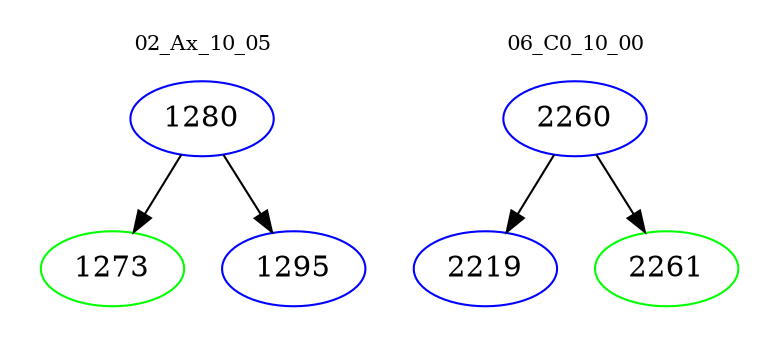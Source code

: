 digraph{
subgraph cluster_0 {
color = white
label = "02_Ax_10_05";
fontsize=10;
T0_1280 [label="1280", color="blue"]
T0_1280 -> T0_1273 [color="black"]
T0_1273 [label="1273", color="green"]
T0_1280 -> T0_1295 [color="black"]
T0_1295 [label="1295", color="blue"]
}
subgraph cluster_1 {
color = white
label = "06_C0_10_00";
fontsize=10;
T1_2260 [label="2260", color="blue"]
T1_2260 -> T1_2219 [color="black"]
T1_2219 [label="2219", color="blue"]
T1_2260 -> T1_2261 [color="black"]
T1_2261 [label="2261", color="green"]
}
}
